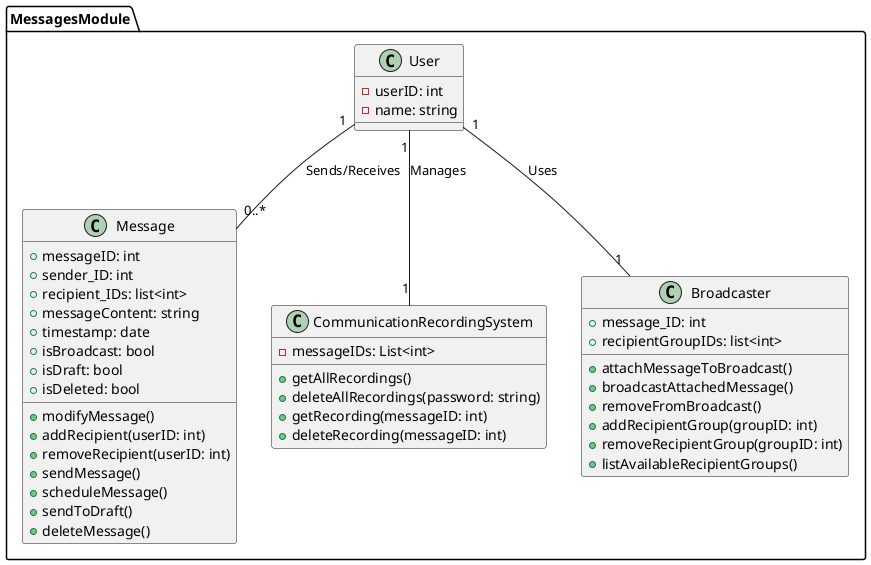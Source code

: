 @startuml messages
package MessagesModule {
    class User {
        - userID: int
        - name: string
    }

    class Message {
        + messageID: int
        + sender_ID: int
        + recipient_IDs: list<int>
        + messageContent: string
        + timestamp: date
        + isBroadcast: bool
        + isDraft: bool
        + isDeleted: bool

        + modifyMessage()
        + addRecipient(userID: int)
        + removeRecipient(userID: int)
        + sendMessage()
        + scheduleMessage()
        + sendToDraft()
        + deleteMessage()
    }

    class CommunicationRecordingSystem {
        - messageIDs: List<int>

        + getAllRecordings()
        + deleteAllRecordings(password: string)
        + getRecording(messageID: int)
        + deleteRecording(messageID: int)
    }

    class Broadcaster {
        + message_ID: int
        + recipientGroupIDs: list<int>

        + attachMessageToBroadcast()
        + broadcastAttachedMessage()
        + removeFromBroadcast()
        + addRecipientGroup(groupID: int)
        + removeRecipientGroup(groupID: int)
        + listAvailableRecipientGroups()
    }

    User "1" -- "0..*" Message : "Sends/Receives"
    User "1" -- "1" CommunicationRecordingSystem : "Manages"
    User "1" -- "1" Broadcaster : "Uses"
}
@enduml
